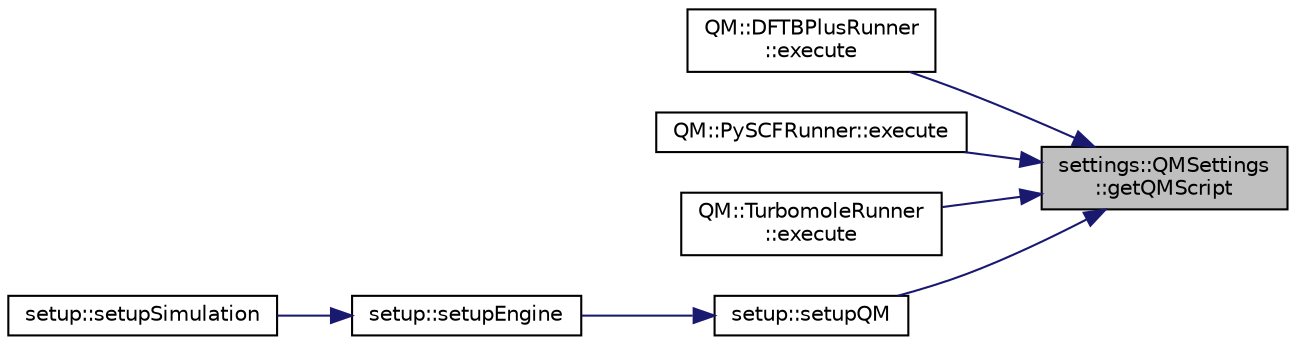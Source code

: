 digraph "settings::QMSettings::getQMScript"
{
 // LATEX_PDF_SIZE
  edge [fontname="Helvetica",fontsize="10",labelfontname="Helvetica",labelfontsize="10"];
  node [fontname="Helvetica",fontsize="10",shape=record];
  rankdir="RL";
  Node1 [label="settings::QMSettings\l::getQMScript",height=0.2,width=0.4,color="black", fillcolor="grey75", style="filled", fontcolor="black",tooltip=" "];
  Node1 -> Node2 [dir="back",color="midnightblue",fontsize="10",style="solid",fontname="Helvetica"];
  Node2 [label="QM::DFTBPlusRunner\l::execute",height=0.2,width=0.4,color="black", fillcolor="white", style="filled",URL="$classQM_1_1DFTBPlusRunner.html#a636ada3fc29a46f7dbe6cfadf26c7647",tooltip="executes the qm script of the external program"];
  Node1 -> Node3 [dir="back",color="midnightblue",fontsize="10",style="solid",fontname="Helvetica"];
  Node3 [label="QM::PySCFRunner::execute",height=0.2,width=0.4,color="black", fillcolor="white", style="filled",URL="$classQM_1_1PySCFRunner.html#ad43ee7cf69b92c5240792dd1648268c5",tooltip="executes the qm script of the external program"];
  Node1 -> Node4 [dir="back",color="midnightblue",fontsize="10",style="solid",fontname="Helvetica"];
  Node4 [label="QM::TurbomoleRunner\l::execute",height=0.2,width=0.4,color="black", fillcolor="white", style="filled",URL="$classQM_1_1TurbomoleRunner.html#a6c33957d5afda1403551facbf82da1c3",tooltip="executes the external qm program"];
  Node1 -> Node5 [dir="back",color="midnightblue",fontsize="10",style="solid",fontname="Helvetica"];
  Node5 [label="setup::setupQM",height=0.2,width=0.4,color="black", fillcolor="white", style="filled",URL="$namespacesetup.html#aeb7718c0af5497ac17ca90b04986fdb1",tooltip="wrapper to build QMSetup object and call setup"];
  Node5 -> Node6 [dir="back",color="midnightblue",fontsize="10",style="solid",fontname="Helvetica"];
  Node6 [label="setup::setupEngine",height=0.2,width=0.4,color="black", fillcolor="white", style="filled",URL="$namespacesetup.html#aa83171046bbca205b3db6e0cd2dbc4e1",tooltip="setup the engine"];
  Node6 -> Node7 [dir="back",color="midnightblue",fontsize="10",style="solid",fontname="Helvetica"];
  Node7 [label="setup::setupSimulation",height=0.2,width=0.4,color="black", fillcolor="white", style="filled",URL="$namespacesetup.html#a1c000cdfa46aed7d8018017635915ae1",tooltip="setup the engine"];
}

